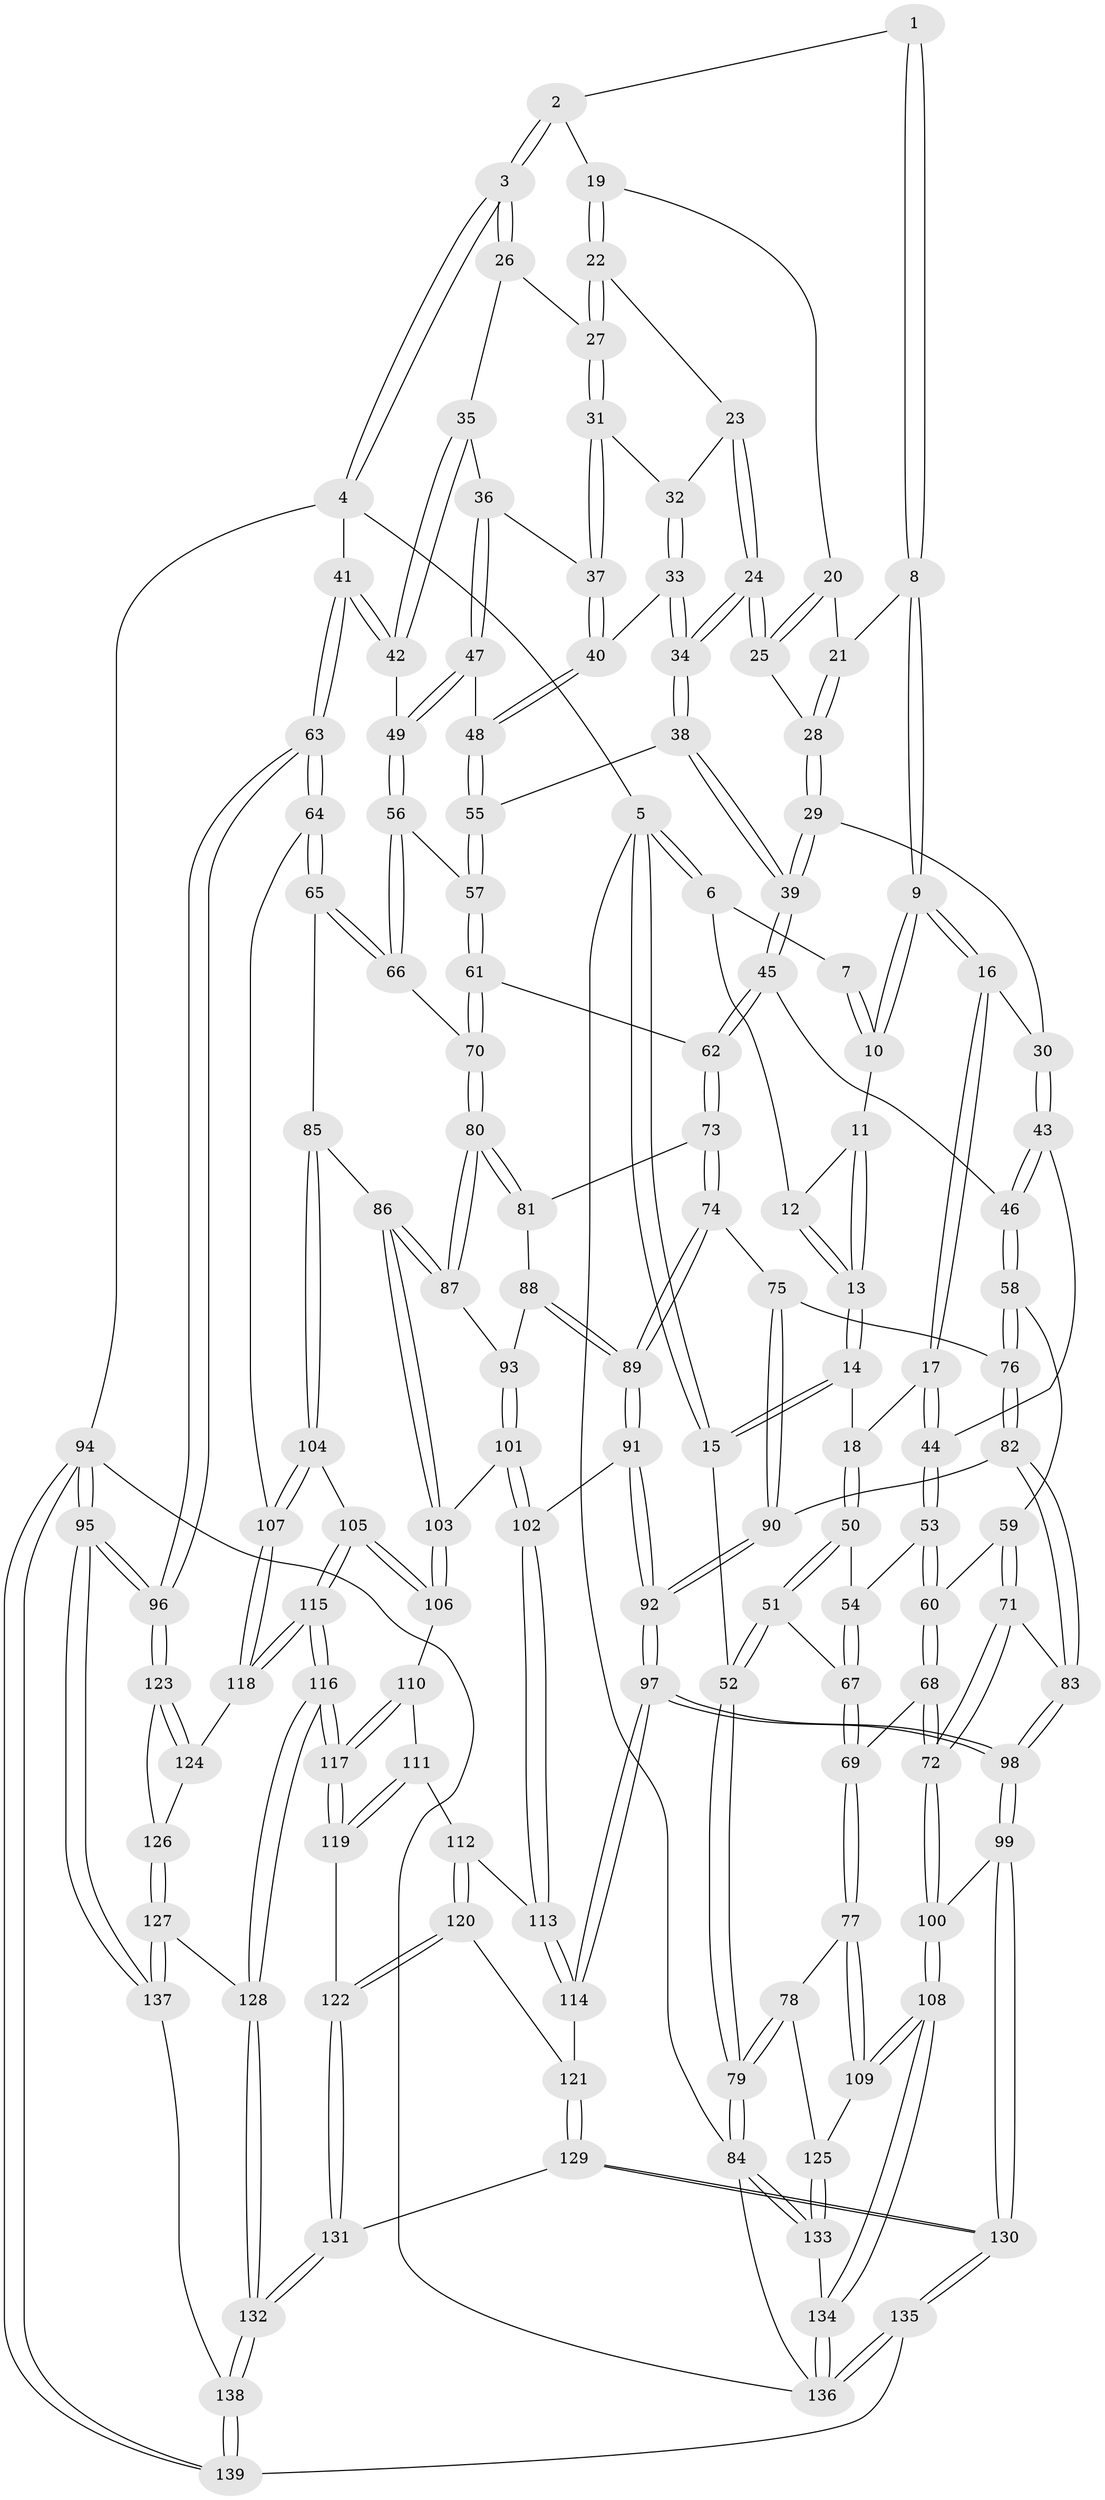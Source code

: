 // Generated by graph-tools (version 1.1) at 2025/27/03/09/25 03:27:04]
// undirected, 139 vertices, 344 edges
graph export_dot {
graph [start="1"]
  node [color=gray90,style=filled];
  1 [pos="+0.462153775927109+0"];
  2 [pos="+0.8460040183687575+0"];
  3 [pos="+1+0"];
  4 [pos="+1+0"];
  5 [pos="+0+0"];
  6 [pos="+0.19319103054972603+0"];
  7 [pos="+0.27798764712440394+0"];
  8 [pos="+0.48516444974259104+0.04107762050172615"];
  9 [pos="+0.40491523871477453+0.12742591853930837"];
  10 [pos="+0.35832992505528705+0.06292434371037313"];
  11 [pos="+0.32267403740846207+0.04685348976224462"];
  12 [pos="+0.22151926777726358+0"];
  13 [pos="+0.2510625882175745+0.13880787145400156"];
  14 [pos="+0.2509458515427978+0.1556755080517857"];
  15 [pos="+0+0"];
  16 [pos="+0.4018422247533409+0.1333787064925345"];
  17 [pos="+0.3035279405165576+0.20148573679376042"];
  18 [pos="+0.27761282522756353+0.19121065378033703"];
  19 [pos="+0.8104720817360958+0"];
  20 [pos="+0.6368478335035895+0.030475324058796605"];
  21 [pos="+0.48776462689448374+0.04274007883647392"];
  22 [pos="+0.7696980990216833+0.030601700415260134"];
  23 [pos="+0.7069398853050939+0.12393057353347724"];
  24 [pos="+0.6334151740065255+0.1503885414384263"];
  25 [pos="+0.6117398217445358+0.13928044291477618"];
  26 [pos="+0.9119045261438702+0.14554733117373206"];
  27 [pos="+0.8251242808035384+0.15487212172053877"];
  28 [pos="+0.5834675642030916+0.13572518307830095"];
  29 [pos="+0.513699468413134+0.2236051565887975"];
  30 [pos="+0.5069158729828367+0.2229804223860397"];
  31 [pos="+0.8089389794582332+0.19080304913374546"];
  32 [pos="+0.7287962559375071+0.15692384632976664"];
  33 [pos="+0.7321858509001067+0.27317786104873043"];
  34 [pos="+0.6592994598857208+0.31465438002849166"];
  35 [pos="+0.9057876973369146+0.21155465257416498"];
  36 [pos="+0.8268814354320613+0.2505847950968825"];
  37 [pos="+0.8132409053428498+0.24441776206336221"];
  38 [pos="+0.6565327196340898+0.31930637169578013"];
  39 [pos="+0.6186459602721782+0.3543512949719131"];
  40 [pos="+0.7419210478851119+0.27139210160556315"];
  41 [pos="+1+0.30289104184905985"];
  42 [pos="+1+0.33763967260769007"];
  43 [pos="+0.38711218738065156+0.3325474473375873"];
  44 [pos="+0.35188479888379015+0.3252634040009628"];
  45 [pos="+0.604563686604972+0.38652229180170583"];
  46 [pos="+0.5212826759211566+0.41435305726105537"];
  47 [pos="+0.8613978549102235+0.3083097150755194"];
  48 [pos="+0.8263315437190256+0.36469849281890265"];
  49 [pos="+1+0.3415924720681613"];
  50 [pos="+0.14040869320462754+0.28717136299861556"];
  51 [pos="+0+0.3289051637914872"];
  52 [pos="+0+0.2950868238916743"];
  53 [pos="+0.28516876037887257+0.41393261040005214"];
  54 [pos="+0.2782493109721979+0.4105615421555472"];
  55 [pos="+0.818118458254818+0.3921202407966586"];
  56 [pos="+0.9318631415104844+0.4392447433885462"];
  57 [pos="+0.8274829500029742+0.4241556829845122"];
  58 [pos="+0.49995728009458973+0.4586414792756827"];
  59 [pos="+0.38821856282191386+0.49262350788505044"];
  60 [pos="+0.2840744712239696+0.42546477150879775"];
  61 [pos="+0.781209704461443+0.47754365205257854"];
  62 [pos="+0.6326818580049032+0.4250849998440448"];
  63 [pos="+1+0.6235215534762325"];
  64 [pos="+1+0.6162518986814757"];
  65 [pos="+0.9439783710199816+0.5614361150976073"];
  66 [pos="+0.9280417999048045+0.5247689698407555"];
  67 [pos="+0.005460749910351423+0.37133918723474835"];
  68 [pos="+0.2037673398248702+0.5793507728743648"];
  69 [pos="+0.1851677215630312+0.5805684648288977"];
  70 [pos="+0.7895586432948343+0.53081969829917"];
  71 [pos="+0.37700238431685146+0.5959134076787715"];
  72 [pos="+0.2894434744229111+0.6419041322887108"];
  73 [pos="+0.6408049900225498+0.5047368319797608"];
  74 [pos="+0.5978210467695293+0.5829924677524467"];
  75 [pos="+0.5752151126418016+0.5790227736441328"];
  76 [pos="+0.49709576039891223+0.5339498694183117"];
  77 [pos="+0.12642996343413132+0.6278999797812699"];
  78 [pos="+0+0.6635647385388227"];
  79 [pos="+0+0.6564754948961413"];
  80 [pos="+0.7763883799835614+0.5782009658223449"];
  81 [pos="+0.7018903026702765+0.5667669385231325"];
  82 [pos="+0.47686051361738924+0.56467527992069"];
  83 [pos="+0.4398205276324049+0.5938205471081013"];
  84 [pos="+0+1"];
  85 [pos="+0.8622228485773806+0.6416616282631749"];
  86 [pos="+0.7867200782549169+0.60301119245566"];
  87 [pos="+0.7833456306813374+0.5989690907115062"];
  88 [pos="+0.6601142054438643+0.6119270084636377"];
  89 [pos="+0.6189382240701974+0.6258721023747618"];
  90 [pos="+0.5300199514339065+0.6305549741302625"];
  91 [pos="+0.6135465960011911+0.6545921656154648"];
  92 [pos="+0.5382768144583568+0.7100495977413561"];
  93 [pos="+0.7092257902035968+0.6460222913230683"];
  94 [pos="+1+1"];
  95 [pos="+1+1"];
  96 [pos="+1+0.8592580828831029"];
  97 [pos="+0.5125044314993525+0.7471381298866502"];
  98 [pos="+0.5092509560656935+0.7496981504131485"];
  99 [pos="+0.491961879924611+0.7775487022534316"];
  100 [pos="+0.32462063784711415+0.7528492247687542"];
  101 [pos="+0.6878516496351929+0.6918495274241321"];
  102 [pos="+0.6775811068265934+0.698023049625813"];
  103 [pos="+0.7575769377400229+0.7008888657376118"];
  104 [pos="+0.8688224231278224+0.662317851100513"];
  105 [pos="+0.8022322162777481+0.7261448704986767"];
  106 [pos="+0.764641767537511+0.7158507332874061"];
  107 [pos="+0.9135526202581138+0.7141594128279873"];
  108 [pos="+0.2660091717152481+0.8435166918416275"];
  109 [pos="+0.14553399544877807+0.8008588985349304"];
  110 [pos="+0.7580390197205599+0.7275491375840398"];
  111 [pos="+0.7238714298434924+0.7446908592193625"];
  112 [pos="+0.67836058568661+0.734838852132581"];
  113 [pos="+0.6752983688096417+0.7295296973882406"];
  114 [pos="+0.6131384434040864+0.751148874778873"];
  115 [pos="+0.8291295617433813+0.8017730619642462"];
  116 [pos="+0.8069330939909961+0.8373756259458228"];
  117 [pos="+0.7633266612538994+0.8148167997634846"];
  118 [pos="+0.9156461525778669+0.7503514999397193"];
  119 [pos="+0.7419797869937335+0.811233196194179"];
  120 [pos="+0.6833984406574063+0.8027160743388955"];
  121 [pos="+0.6646978646719217+0.8126124453849957"];
  122 [pos="+0.7194414695050975+0.812973314107879"];
  123 [pos="+1+0.8183522019661678"];
  124 [pos="+0.917630695827936+0.7522397715609401"];
  125 [pos="+0.0901449887353678+0.8230009085683329"];
  126 [pos="+0.9171658669885867+0.8752872886427361"];
  127 [pos="+0.9052621891069148+0.88870516830258"];
  128 [pos="+0.8186875878031676+0.8932296676824252"];
  129 [pos="+0.5728015399134098+0.9031497631016537"];
  130 [pos="+0.5421820573929169+0.9187220646452011"];
  131 [pos="+0.6970324867848711+0.8908914195211286"];
  132 [pos="+0.8002533863195753+0.9295695553367154"];
  133 [pos="+0.03423189691982044+0.8945235371276538"];
  134 [pos="+0.27380060147296054+1"];
  135 [pos="+0.4889509428052597+1"];
  136 [pos="+0.35044441778247915+1"];
  137 [pos="+0.9548619068276901+0.9460198468989098"];
  138 [pos="+0.7912014967343926+1"];
  139 [pos="+0.7407659140812846+1"];
  1 -- 2;
  1 -- 8;
  1 -- 8;
  2 -- 3;
  2 -- 3;
  2 -- 19;
  3 -- 4;
  3 -- 4;
  3 -- 26;
  3 -- 26;
  4 -- 5;
  4 -- 41;
  4 -- 94;
  5 -- 6;
  5 -- 6;
  5 -- 15;
  5 -- 15;
  5 -- 84;
  6 -- 7;
  6 -- 12;
  7 -- 10;
  7 -- 10;
  8 -- 9;
  8 -- 9;
  8 -- 21;
  9 -- 10;
  9 -- 10;
  9 -- 16;
  9 -- 16;
  10 -- 11;
  11 -- 12;
  11 -- 13;
  11 -- 13;
  12 -- 13;
  12 -- 13;
  13 -- 14;
  13 -- 14;
  14 -- 15;
  14 -- 15;
  14 -- 18;
  15 -- 52;
  16 -- 17;
  16 -- 17;
  16 -- 30;
  17 -- 18;
  17 -- 44;
  17 -- 44;
  18 -- 50;
  18 -- 50;
  19 -- 20;
  19 -- 22;
  19 -- 22;
  20 -- 21;
  20 -- 25;
  20 -- 25;
  21 -- 28;
  21 -- 28;
  22 -- 23;
  22 -- 27;
  22 -- 27;
  23 -- 24;
  23 -- 24;
  23 -- 32;
  24 -- 25;
  24 -- 25;
  24 -- 34;
  24 -- 34;
  25 -- 28;
  26 -- 27;
  26 -- 35;
  27 -- 31;
  27 -- 31;
  28 -- 29;
  28 -- 29;
  29 -- 30;
  29 -- 39;
  29 -- 39;
  30 -- 43;
  30 -- 43;
  31 -- 32;
  31 -- 37;
  31 -- 37;
  32 -- 33;
  32 -- 33;
  33 -- 34;
  33 -- 34;
  33 -- 40;
  34 -- 38;
  34 -- 38;
  35 -- 36;
  35 -- 42;
  35 -- 42;
  36 -- 37;
  36 -- 47;
  36 -- 47;
  37 -- 40;
  37 -- 40;
  38 -- 39;
  38 -- 39;
  38 -- 55;
  39 -- 45;
  39 -- 45;
  40 -- 48;
  40 -- 48;
  41 -- 42;
  41 -- 42;
  41 -- 63;
  41 -- 63;
  42 -- 49;
  43 -- 44;
  43 -- 46;
  43 -- 46;
  44 -- 53;
  44 -- 53;
  45 -- 46;
  45 -- 62;
  45 -- 62;
  46 -- 58;
  46 -- 58;
  47 -- 48;
  47 -- 49;
  47 -- 49;
  48 -- 55;
  48 -- 55;
  49 -- 56;
  49 -- 56;
  50 -- 51;
  50 -- 51;
  50 -- 54;
  51 -- 52;
  51 -- 52;
  51 -- 67;
  52 -- 79;
  52 -- 79;
  53 -- 54;
  53 -- 60;
  53 -- 60;
  54 -- 67;
  54 -- 67;
  55 -- 57;
  55 -- 57;
  56 -- 57;
  56 -- 66;
  56 -- 66;
  57 -- 61;
  57 -- 61;
  58 -- 59;
  58 -- 76;
  58 -- 76;
  59 -- 60;
  59 -- 71;
  59 -- 71;
  60 -- 68;
  60 -- 68;
  61 -- 62;
  61 -- 70;
  61 -- 70;
  62 -- 73;
  62 -- 73;
  63 -- 64;
  63 -- 64;
  63 -- 96;
  63 -- 96;
  64 -- 65;
  64 -- 65;
  64 -- 107;
  65 -- 66;
  65 -- 66;
  65 -- 85;
  66 -- 70;
  67 -- 69;
  67 -- 69;
  68 -- 69;
  68 -- 72;
  68 -- 72;
  69 -- 77;
  69 -- 77;
  70 -- 80;
  70 -- 80;
  71 -- 72;
  71 -- 72;
  71 -- 83;
  72 -- 100;
  72 -- 100;
  73 -- 74;
  73 -- 74;
  73 -- 81;
  74 -- 75;
  74 -- 89;
  74 -- 89;
  75 -- 76;
  75 -- 90;
  75 -- 90;
  76 -- 82;
  76 -- 82;
  77 -- 78;
  77 -- 109;
  77 -- 109;
  78 -- 79;
  78 -- 79;
  78 -- 125;
  79 -- 84;
  79 -- 84;
  80 -- 81;
  80 -- 81;
  80 -- 87;
  80 -- 87;
  81 -- 88;
  82 -- 83;
  82 -- 83;
  82 -- 90;
  83 -- 98;
  83 -- 98;
  84 -- 133;
  84 -- 133;
  84 -- 136;
  85 -- 86;
  85 -- 104;
  85 -- 104;
  86 -- 87;
  86 -- 87;
  86 -- 103;
  86 -- 103;
  87 -- 93;
  88 -- 89;
  88 -- 89;
  88 -- 93;
  89 -- 91;
  89 -- 91;
  90 -- 92;
  90 -- 92;
  91 -- 92;
  91 -- 92;
  91 -- 102;
  92 -- 97;
  92 -- 97;
  93 -- 101;
  93 -- 101;
  94 -- 95;
  94 -- 95;
  94 -- 139;
  94 -- 139;
  94 -- 136;
  95 -- 96;
  95 -- 96;
  95 -- 137;
  95 -- 137;
  96 -- 123;
  96 -- 123;
  97 -- 98;
  97 -- 98;
  97 -- 114;
  97 -- 114;
  98 -- 99;
  98 -- 99;
  99 -- 100;
  99 -- 130;
  99 -- 130;
  100 -- 108;
  100 -- 108;
  101 -- 102;
  101 -- 102;
  101 -- 103;
  102 -- 113;
  102 -- 113;
  103 -- 106;
  103 -- 106;
  104 -- 105;
  104 -- 107;
  104 -- 107;
  105 -- 106;
  105 -- 106;
  105 -- 115;
  105 -- 115;
  106 -- 110;
  107 -- 118;
  107 -- 118;
  108 -- 109;
  108 -- 109;
  108 -- 134;
  108 -- 134;
  109 -- 125;
  110 -- 111;
  110 -- 117;
  110 -- 117;
  111 -- 112;
  111 -- 119;
  111 -- 119;
  112 -- 113;
  112 -- 120;
  112 -- 120;
  113 -- 114;
  113 -- 114;
  114 -- 121;
  115 -- 116;
  115 -- 116;
  115 -- 118;
  115 -- 118;
  116 -- 117;
  116 -- 117;
  116 -- 128;
  116 -- 128;
  117 -- 119;
  117 -- 119;
  118 -- 124;
  119 -- 122;
  120 -- 121;
  120 -- 122;
  120 -- 122;
  121 -- 129;
  121 -- 129;
  122 -- 131;
  122 -- 131;
  123 -- 124;
  123 -- 124;
  123 -- 126;
  124 -- 126;
  125 -- 133;
  125 -- 133;
  126 -- 127;
  126 -- 127;
  127 -- 128;
  127 -- 137;
  127 -- 137;
  128 -- 132;
  128 -- 132;
  129 -- 130;
  129 -- 130;
  129 -- 131;
  130 -- 135;
  130 -- 135;
  131 -- 132;
  131 -- 132;
  132 -- 138;
  132 -- 138;
  133 -- 134;
  134 -- 136;
  134 -- 136;
  135 -- 136;
  135 -- 136;
  135 -- 139;
  137 -- 138;
  138 -- 139;
  138 -- 139;
}
